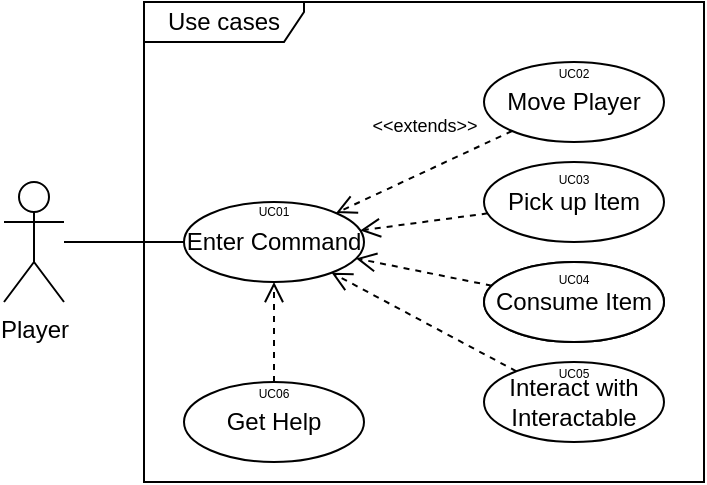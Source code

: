<mxfile version="12.1.0" type="device" pages="1"><diagram id="6cMwT2B5QFZJC6t9HYCf" name="Page-1"><mxGraphModel dx="1096" dy="563" grid="1" gridSize="10" guides="1" tooltips="1" connect="1" arrows="1" fold="1" page="1" pageScale="1" pageWidth="850" pageHeight="1100" math="0" shadow="0"><root><mxCell id="0"/><mxCell id="1" parent="0"/><mxCell id="opcxXQLL3wp8OBElLPCb-1" value="Use cases" style="shape=umlFrame;whiteSpace=wrap;html=1;width=80;height=20;" parent="1" vertex="1"><mxGeometry x="240" y="40" width="280" height="240" as="geometry"/></mxCell><mxCell id="opcxXQLL3wp8OBElLPCb-2" value="Player" style="shape=umlActor;verticalLabelPosition=bottom;labelBackgroundColor=#ffffff;verticalAlign=top;html=1;" parent="1" vertex="1"><mxGeometry x="170" y="130" width="30" height="60" as="geometry"/></mxCell><mxCell id="opcxXQLL3wp8OBElLPCb-5" value="Move Player" style="ellipse;whiteSpace=wrap;html=1;" parent="1" vertex="1"><mxGeometry x="410" y="70" width="90" height="40" as="geometry"/></mxCell><mxCell id="opcxXQLL3wp8OBElLPCb-7" value="Pick up Item" style="ellipse;whiteSpace=wrap;html=1;" parent="1" vertex="1"><mxGeometry x="410" y="120" width="90" height="40" as="geometry"/></mxCell><mxCell id="opcxXQLL3wp8OBElLPCb-12" value="Consume Item" style="ellipse;whiteSpace=wrap;html=1;" parent="1" vertex="1"><mxGeometry x="410" y="170" width="90" height="40" as="geometry"/></mxCell><mxCell id="opcxXQLL3wp8OBElLPCb-14" value="Consume Item" style="ellipse;whiteSpace=wrap;html=1;" parent="1" vertex="1"><mxGeometry x="410" y="170" width="90" height="40" as="geometry"/></mxCell><mxCell id="opcxXQLL3wp8OBElLPCb-15" value="Interact with Interactable" style="ellipse;whiteSpace=wrap;html=1;" parent="1" vertex="1"><mxGeometry x="410" y="220" width="90" height="40" as="geometry"/></mxCell><mxCell id="zIsJlFQOOHAYWkJytVZQ-1" value="Enter Command" style="ellipse;whiteSpace=wrap;html=1;" vertex="1" parent="1"><mxGeometry x="260" y="140" width="90" height="40" as="geometry"/></mxCell><mxCell id="zIsJlFQOOHAYWkJytVZQ-2" value="" style="endArrow=none;html=1;" edge="1" parent="1" source="opcxXQLL3wp8OBElLPCb-2" target="zIsJlFQOOHAYWkJytVZQ-1"><mxGeometry width="50" height="50" relative="1" as="geometry"><mxPoint x="170" y="350" as="sourcePoint"/><mxPoint x="220" y="300" as="targetPoint"/></mxGeometry></mxCell><mxCell id="zIsJlFQOOHAYWkJytVZQ-9" value="&lt;font style=&quot;font-size: 9px&quot;&gt;&amp;lt;&amp;lt;extends&amp;gt;&amp;gt;&lt;/font&gt;" style="html=1;verticalAlign=bottom;endArrow=open;dashed=1;endSize=8;" edge="1" parent="1" source="opcxXQLL3wp8OBElLPCb-5" target="zIsJlFQOOHAYWkJytVZQ-1"><mxGeometry x="-0.131" y="-14" relative="1" as="geometry"><mxPoint x="300" y="310" as="sourcePoint"/><mxPoint x="220" y="310" as="targetPoint"/><mxPoint as="offset"/></mxGeometry></mxCell><mxCell id="zIsJlFQOOHAYWkJytVZQ-10" value="" style="html=1;verticalAlign=bottom;endArrow=open;dashed=1;endSize=8;fillColor=none;" edge="1" parent="1" source="opcxXQLL3wp8OBElLPCb-7" target="zIsJlFQOOHAYWkJytVZQ-1"><mxGeometry x="-0.02" y="-4" relative="1" as="geometry"><mxPoint x="433.937" y="114.471" as="sourcePoint"/><mxPoint x="346.034" y="155.517" as="targetPoint"/><mxPoint as="offset"/></mxGeometry></mxCell><mxCell id="zIsJlFQOOHAYWkJytVZQ-11" value="" style="html=1;verticalAlign=bottom;endArrow=open;dashed=1;endSize=8;" edge="1" parent="1" source="opcxXQLL3wp8OBElLPCb-14" target="zIsJlFQOOHAYWkJytVZQ-1"><mxGeometry x="-0.324" y="5" relative="1" as="geometry"><mxPoint x="421.796" y="155.593" as="sourcePoint"/><mxPoint x="358.102" y="164.253" as="targetPoint"/><mxPoint as="offset"/></mxGeometry></mxCell><mxCell id="zIsJlFQOOHAYWkJytVZQ-12" value="" style="html=1;verticalAlign=bottom;endArrow=open;dashed=1;endSize=8;" edge="1" parent="1" source="opcxXQLL3wp8OBElLPCb-15" target="zIsJlFQOOHAYWkJytVZQ-1"><mxGeometry x="-0.18" y="18" relative="1" as="geometry"><mxPoint x="431.796" y="165.593" as="sourcePoint"/><mxPoint x="368.102" y="174.253" as="targetPoint"/><mxPoint as="offset"/></mxGeometry></mxCell><mxCell id="zIsJlFQOOHAYWkJytVZQ-13" value="Get Help" style="ellipse;whiteSpace=wrap;html=1;" vertex="1" parent="1"><mxGeometry x="260" y="230" width="90" height="40" as="geometry"/></mxCell><mxCell id="zIsJlFQOOHAYWkJytVZQ-14" value="" style="html=1;verticalAlign=bottom;endArrow=open;dashed=1;endSize=8;" edge="1" parent="1" source="zIsJlFQOOHAYWkJytVZQ-13" target="zIsJlFQOOHAYWkJytVZQ-1"><mxGeometry x="-0.18" y="18" relative="1" as="geometry"><mxPoint x="436.133" y="234.657" as="sourcePoint"/><mxPoint x="343.808" y="185.364" as="targetPoint"/><mxPoint as="offset"/></mxGeometry></mxCell><mxCell id="zIsJlFQOOHAYWkJytVZQ-15" value="&lt;font style=&quot;font-size: 6px&quot;&gt;UC01&lt;/font&gt;" style="text;html=1;strokeColor=none;fillColor=none;align=center;verticalAlign=middle;whiteSpace=wrap;rounded=0;" vertex="1" parent="1"><mxGeometry x="285" y="132.5" width="40" height="20" as="geometry"/></mxCell><mxCell id="zIsJlFQOOHAYWkJytVZQ-16" value="&lt;font style=&quot;font-size: 6px&quot;&gt;UC02&lt;/font&gt;" style="text;html=1;strokeColor=none;fillColor=none;align=center;verticalAlign=middle;whiteSpace=wrap;rounded=0;" vertex="1" parent="1"><mxGeometry x="435" y="64" width="40" height="20" as="geometry"/></mxCell><mxCell id="zIsJlFQOOHAYWkJytVZQ-17" value="&lt;font style=&quot;font-size: 6px&quot;&gt;UC03&lt;/font&gt;" style="text;html=1;strokeColor=none;fillColor=none;align=center;verticalAlign=middle;whiteSpace=wrap;rounded=0;" vertex="1" parent="1"><mxGeometry x="435" y="116.5" width="40" height="20" as="geometry"/></mxCell><mxCell id="zIsJlFQOOHAYWkJytVZQ-18" value="&lt;font style=&quot;font-size: 6px&quot;&gt;UC04&lt;/font&gt;" style="text;html=1;strokeColor=none;fillColor=none;align=center;verticalAlign=middle;whiteSpace=wrap;rounded=0;" vertex="1" parent="1"><mxGeometry x="435" y="167" width="40" height="20" as="geometry"/></mxCell><mxCell id="zIsJlFQOOHAYWkJytVZQ-19" value="&lt;font style=&quot;font-size: 6px&quot;&gt;UC05&lt;/font&gt;" style="text;html=1;strokeColor=none;fillColor=none;align=center;verticalAlign=middle;whiteSpace=wrap;rounded=0;" vertex="1" parent="1"><mxGeometry x="435" y="214" width="40" height="20" as="geometry"/></mxCell><mxCell id="zIsJlFQOOHAYWkJytVZQ-20" value="&lt;font style=&quot;font-size: 6px&quot;&gt;UC06&lt;/font&gt;" style="text;html=1;strokeColor=none;fillColor=none;align=center;verticalAlign=middle;whiteSpace=wrap;rounded=0;" vertex="1" parent="1"><mxGeometry x="285" y="224" width="40" height="20" as="geometry"/></mxCell></root></mxGraphModel></diagram></mxfile>